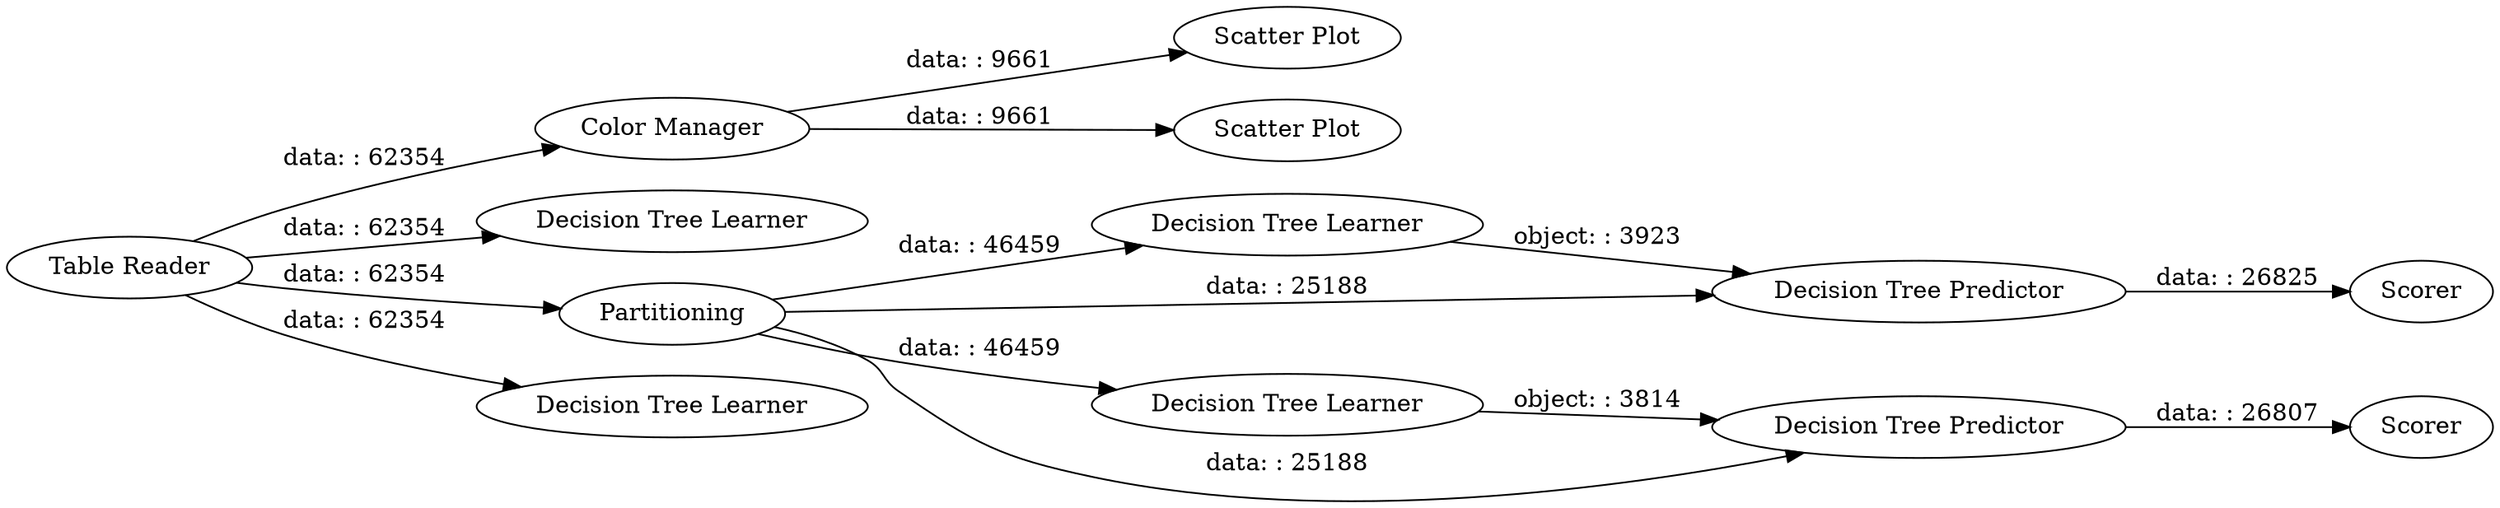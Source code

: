 digraph {
	"6341220690499477048_83" [label="Scatter Plot"]
	"6341220690499477048_89" [label="Decision Tree Predictor"]
	"6341220690499477048_81" [label="Color Manager"]
	"6341220690499477048_92" [label="Decision Tree Predictor"]
	"6341220690499477048_93" [label=Scorer]
	"6341220690499477048_95" [label="Table Reader"]
	"6341220690499477048_87" [label="Decision Tree Learner"]
	"6341220690499477048_86" [label=Partitioning]
	"6341220690499477048_84" [label="Scatter Plot"]
	"6341220690499477048_85" [label="Decision Tree Learner"]
	"6341220690499477048_91" [label="Decision Tree Learner"]
	"6341220690499477048_88" [label="Decision Tree Learner"]
	"6341220690499477048_90" [label=Scorer]
	"6341220690499477048_81" -> "6341220690499477048_83" [label="data: : 9661"]
	"6341220690499477048_91" -> "6341220690499477048_92" [label="object: : 3814"]
	"6341220690499477048_92" -> "6341220690499477048_93" [label="data: : 26807"]
	"6341220690499477048_86" -> "6341220690499477048_91" [label="data: : 46459"]
	"6341220690499477048_88" -> "6341220690499477048_89" [label="object: : 3923"]
	"6341220690499477048_86" -> "6341220690499477048_92" [label="data: : 25188"]
	"6341220690499477048_81" -> "6341220690499477048_84" [label="data: : 9661"]
	"6341220690499477048_95" -> "6341220690499477048_81" [label="data: : 62354"]
	"6341220690499477048_86" -> "6341220690499477048_89" [label="data: : 25188"]
	"6341220690499477048_86" -> "6341220690499477048_88" [label="data: : 46459"]
	"6341220690499477048_89" -> "6341220690499477048_90" [label="data: : 26825"]
	"6341220690499477048_95" -> "6341220690499477048_87" [label="data: : 62354"]
	"6341220690499477048_95" -> "6341220690499477048_85" [label="data: : 62354"]
	"6341220690499477048_95" -> "6341220690499477048_86" [label="data: : 62354"]
	rankdir=LR
}
